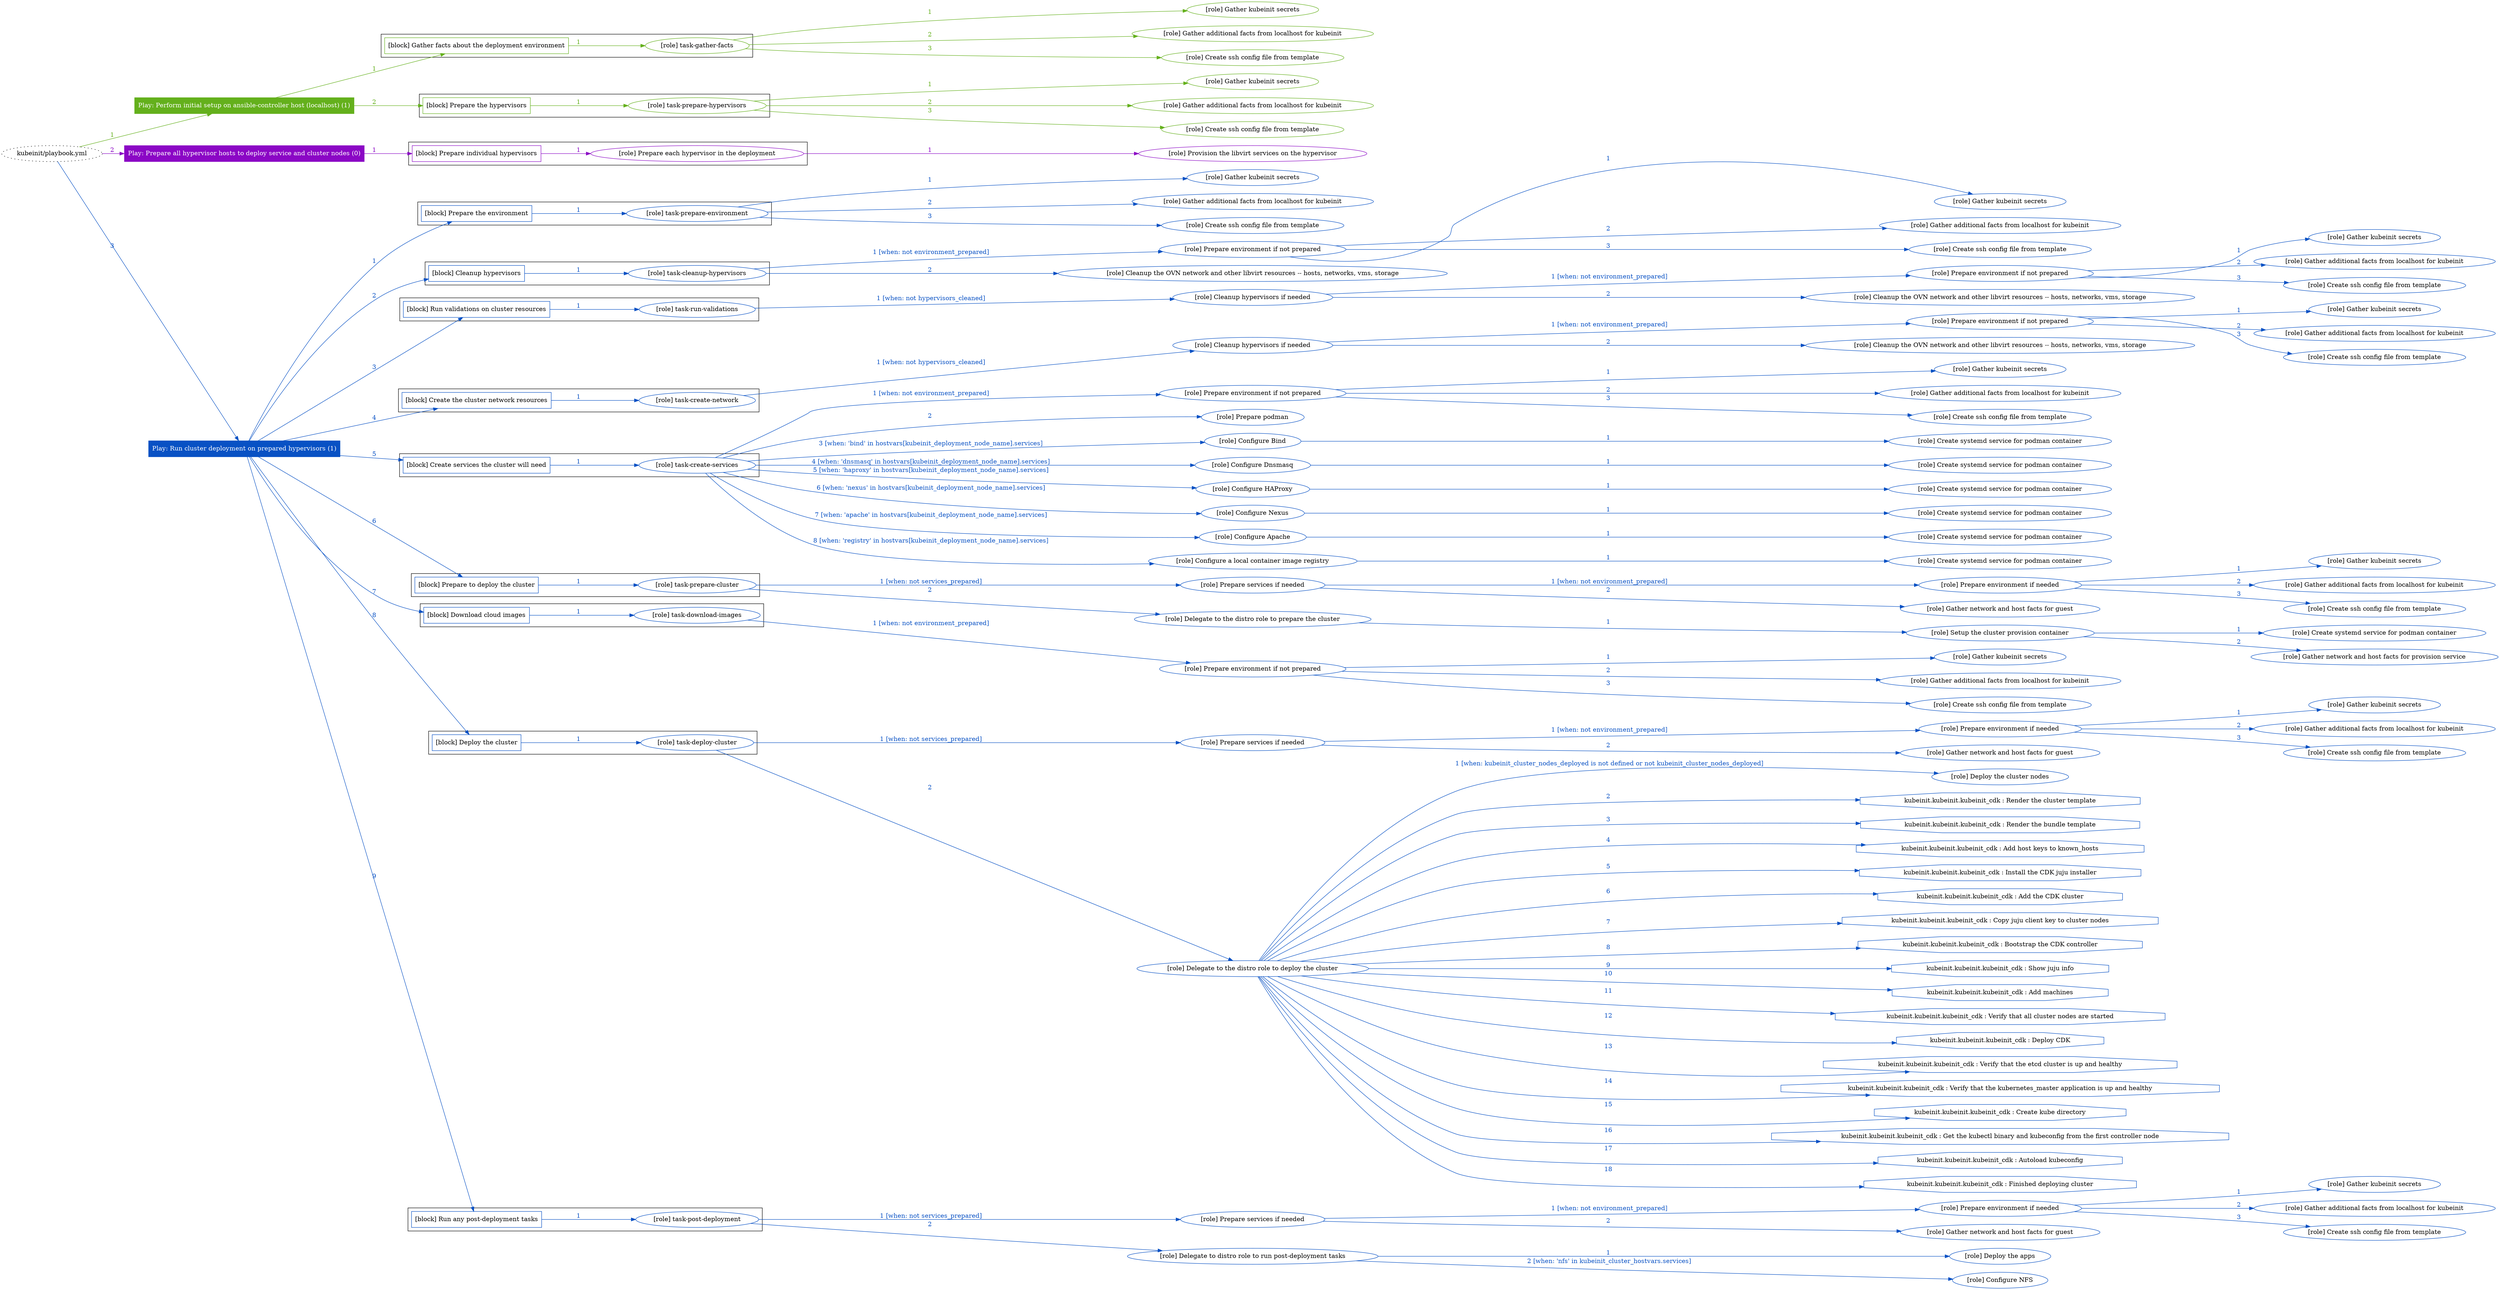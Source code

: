 digraph {
	graph [concentrate=true ordering=in rankdir=LR ratio=fill]
	edge [esep=5 sep=10]
	"kubeinit/playbook.yml" [URL="/home/runner/work/kubeinit/kubeinit/kubeinit/playbook.yml" id=playbook_d141acc1 style=dotted]
	play_fd53691a [label="Play: Perform initial setup on ansible-controller host (localhost) (1)" URL="/home/runner/work/kubeinit/kubeinit/kubeinit/playbook.yml" color="#64b01c" fontcolor="#ffffff" id=play_fd53691a shape=box style=filled tooltip=localhost]
	"kubeinit/playbook.yml" -> play_fd53691a [label="1 " color="#64b01c" fontcolor="#64b01c" id=edge_2eb561b7 labeltooltip="1 " tooltip="1 "]
	subgraph "Gather kubeinit secrets" {
		role_44b6bf6b [label="[role] Gather kubeinit secrets" URL="/home/runner/.ansible/collections/ansible_collections/kubeinit/kubeinit/roles/kubeinit_prepare/tasks/gather_kubeinit_facts.yml" color="#64b01c" id=role_44b6bf6b tooltip="Gather kubeinit secrets"]
	}
	subgraph "Gather additional facts from localhost for kubeinit" {
		role_47fbeb0f [label="[role] Gather additional facts from localhost for kubeinit" URL="/home/runner/.ansible/collections/ansible_collections/kubeinit/kubeinit/roles/kubeinit_prepare/tasks/gather_kubeinit_facts.yml" color="#64b01c" id=role_47fbeb0f tooltip="Gather additional facts from localhost for kubeinit"]
	}
	subgraph "Create ssh config file from template" {
		role_61f7d882 [label="[role] Create ssh config file from template" URL="/home/runner/.ansible/collections/ansible_collections/kubeinit/kubeinit/roles/kubeinit_prepare/tasks/gather_kubeinit_facts.yml" color="#64b01c" id=role_61f7d882 tooltip="Create ssh config file from template"]
	}
	subgraph "task-gather-facts" {
		role_cabe060d [label="[role] task-gather-facts" URL="/home/runner/work/kubeinit/kubeinit/kubeinit/playbook.yml" color="#64b01c" id=role_cabe060d tooltip="task-gather-facts"]
		role_cabe060d -> role_44b6bf6b [label="1 " color="#64b01c" fontcolor="#64b01c" id=edge_065cdd6d labeltooltip="1 " tooltip="1 "]
		role_cabe060d -> role_47fbeb0f [label="2 " color="#64b01c" fontcolor="#64b01c" id=edge_d72ac36e labeltooltip="2 " tooltip="2 "]
		role_cabe060d -> role_61f7d882 [label="3 " color="#64b01c" fontcolor="#64b01c" id=edge_ca4de0d8 labeltooltip="3 " tooltip="3 "]
	}
	subgraph "Gather kubeinit secrets" {
		role_b275cfc0 [label="[role] Gather kubeinit secrets" URL="/home/runner/.ansible/collections/ansible_collections/kubeinit/kubeinit/roles/kubeinit_prepare/tasks/gather_kubeinit_facts.yml" color="#64b01c" id=role_b275cfc0 tooltip="Gather kubeinit secrets"]
	}
	subgraph "Gather additional facts from localhost for kubeinit" {
		role_c548e3f0 [label="[role] Gather additional facts from localhost for kubeinit" URL="/home/runner/.ansible/collections/ansible_collections/kubeinit/kubeinit/roles/kubeinit_prepare/tasks/gather_kubeinit_facts.yml" color="#64b01c" id=role_c548e3f0 tooltip="Gather additional facts from localhost for kubeinit"]
	}
	subgraph "Create ssh config file from template" {
		role_40c059e2 [label="[role] Create ssh config file from template" URL="/home/runner/.ansible/collections/ansible_collections/kubeinit/kubeinit/roles/kubeinit_prepare/tasks/gather_kubeinit_facts.yml" color="#64b01c" id=role_40c059e2 tooltip="Create ssh config file from template"]
	}
	subgraph "task-prepare-hypervisors" {
		role_8fdf58c8 [label="[role] task-prepare-hypervisors" URL="/home/runner/work/kubeinit/kubeinit/kubeinit/playbook.yml" color="#64b01c" id=role_8fdf58c8 tooltip="task-prepare-hypervisors"]
		role_8fdf58c8 -> role_b275cfc0 [label="1 " color="#64b01c" fontcolor="#64b01c" id=edge_c236564e labeltooltip="1 " tooltip="1 "]
		role_8fdf58c8 -> role_c548e3f0 [label="2 " color="#64b01c" fontcolor="#64b01c" id=edge_d1c81504 labeltooltip="2 " tooltip="2 "]
		role_8fdf58c8 -> role_40c059e2 [label="3 " color="#64b01c" fontcolor="#64b01c" id=edge_9c8c885f labeltooltip="3 " tooltip="3 "]
	}
	subgraph "Play: Perform initial setup on ansible-controller host (localhost) (1)" {
		play_fd53691a -> block_c241db42 [label=1 color="#64b01c" fontcolor="#64b01c" id=edge_c159b975 labeltooltip=1 tooltip=1]
		subgraph cluster_block_c241db42 {
			block_c241db42 [label="[block] Gather facts about the deployment environment" URL="/home/runner/work/kubeinit/kubeinit/kubeinit/playbook.yml" color="#64b01c" id=block_c241db42 labeltooltip="Gather facts about the deployment environment" shape=box tooltip="Gather facts about the deployment environment"]
			block_c241db42 -> role_cabe060d [label="1 " color="#64b01c" fontcolor="#64b01c" id=edge_4988df63 labeltooltip="1 " tooltip="1 "]
		}
		play_fd53691a -> block_6d1cae41 [label=2 color="#64b01c" fontcolor="#64b01c" id=edge_64787796 labeltooltip=2 tooltip=2]
		subgraph cluster_block_6d1cae41 {
			block_6d1cae41 [label="[block] Prepare the hypervisors" URL="/home/runner/work/kubeinit/kubeinit/kubeinit/playbook.yml" color="#64b01c" id=block_6d1cae41 labeltooltip="Prepare the hypervisors" shape=box tooltip="Prepare the hypervisors"]
			block_6d1cae41 -> role_8fdf58c8 [label="1 " color="#64b01c" fontcolor="#64b01c" id=edge_23c29409 labeltooltip="1 " tooltip="1 "]
		}
	}
	play_8f7f6f1c [label="Play: Prepare all hypervisor hosts to deploy service and cluster nodes (0)" URL="/home/runner/work/kubeinit/kubeinit/kubeinit/playbook.yml" color="#8b07c5" fontcolor="#ffffff" id=play_8f7f6f1c shape=box style=filled tooltip="Play: Prepare all hypervisor hosts to deploy service and cluster nodes (0)"]
	"kubeinit/playbook.yml" -> play_8f7f6f1c [label="2 " color="#8b07c5" fontcolor="#8b07c5" id=edge_dc0c175b labeltooltip="2 " tooltip="2 "]
	subgraph "Provision the libvirt services on the hypervisor" {
		role_d772ed6b [label="[role] Provision the libvirt services on the hypervisor" URL="/home/runner/.ansible/collections/ansible_collections/kubeinit/kubeinit/roles/kubeinit_prepare/tasks/prepare_hypervisor.yml" color="#8b07c5" id=role_d772ed6b tooltip="Provision the libvirt services on the hypervisor"]
	}
	subgraph "Prepare each hypervisor in the deployment" {
		role_20fe5ab2 [label="[role] Prepare each hypervisor in the deployment" URL="/home/runner/work/kubeinit/kubeinit/kubeinit/playbook.yml" color="#8b07c5" id=role_20fe5ab2 tooltip="Prepare each hypervisor in the deployment"]
		role_20fe5ab2 -> role_d772ed6b [label="1 " color="#8b07c5" fontcolor="#8b07c5" id=edge_5e54aeb7 labeltooltip="1 " tooltip="1 "]
	}
	subgraph "Play: Prepare all hypervisor hosts to deploy service and cluster nodes (0)" {
		play_8f7f6f1c -> block_3390ce03 [label=1 color="#8b07c5" fontcolor="#8b07c5" id=edge_04914002 labeltooltip=1 tooltip=1]
		subgraph cluster_block_3390ce03 {
			block_3390ce03 [label="[block] Prepare individual hypervisors" URL="/home/runner/work/kubeinit/kubeinit/kubeinit/playbook.yml" color="#8b07c5" id=block_3390ce03 labeltooltip="Prepare individual hypervisors" shape=box tooltip="Prepare individual hypervisors"]
			block_3390ce03 -> role_20fe5ab2 [label="1 " color="#8b07c5" fontcolor="#8b07c5" id=edge_fe1902e8 labeltooltip="1 " tooltip="1 "]
		}
	}
	play_77bdb08e [label="Play: Run cluster deployment on prepared hypervisors (1)" URL="/home/runner/work/kubeinit/kubeinit/kubeinit/playbook.yml" color="#0851c4" fontcolor="#ffffff" id=play_77bdb08e shape=box style=filled tooltip=localhost]
	"kubeinit/playbook.yml" -> play_77bdb08e [label="3 " color="#0851c4" fontcolor="#0851c4" id=edge_9a623fcb labeltooltip="3 " tooltip="3 "]
	subgraph "Gather kubeinit secrets" {
		role_e6a04153 [label="[role] Gather kubeinit secrets" URL="/home/runner/.ansible/collections/ansible_collections/kubeinit/kubeinit/roles/kubeinit_prepare/tasks/gather_kubeinit_facts.yml" color="#0851c4" id=role_e6a04153 tooltip="Gather kubeinit secrets"]
	}
	subgraph "Gather additional facts from localhost for kubeinit" {
		role_f5a87636 [label="[role] Gather additional facts from localhost for kubeinit" URL="/home/runner/.ansible/collections/ansible_collections/kubeinit/kubeinit/roles/kubeinit_prepare/tasks/gather_kubeinit_facts.yml" color="#0851c4" id=role_f5a87636 tooltip="Gather additional facts from localhost for kubeinit"]
	}
	subgraph "Create ssh config file from template" {
		role_05fc9821 [label="[role] Create ssh config file from template" URL="/home/runner/.ansible/collections/ansible_collections/kubeinit/kubeinit/roles/kubeinit_prepare/tasks/gather_kubeinit_facts.yml" color="#0851c4" id=role_05fc9821 tooltip="Create ssh config file from template"]
	}
	subgraph "task-prepare-environment" {
		role_811e09db [label="[role] task-prepare-environment" URL="/home/runner/work/kubeinit/kubeinit/kubeinit/playbook.yml" color="#0851c4" id=role_811e09db tooltip="task-prepare-environment"]
		role_811e09db -> role_e6a04153 [label="1 " color="#0851c4" fontcolor="#0851c4" id=edge_536d913e labeltooltip="1 " tooltip="1 "]
		role_811e09db -> role_f5a87636 [label="2 " color="#0851c4" fontcolor="#0851c4" id=edge_e9e096f0 labeltooltip="2 " tooltip="2 "]
		role_811e09db -> role_05fc9821 [label="3 " color="#0851c4" fontcolor="#0851c4" id=edge_0195d35f labeltooltip="3 " tooltip="3 "]
	}
	subgraph "Gather kubeinit secrets" {
		role_6242dfcc [label="[role] Gather kubeinit secrets" URL="/home/runner/.ansible/collections/ansible_collections/kubeinit/kubeinit/roles/kubeinit_prepare/tasks/gather_kubeinit_facts.yml" color="#0851c4" id=role_6242dfcc tooltip="Gather kubeinit secrets"]
	}
	subgraph "Gather additional facts from localhost for kubeinit" {
		role_c471ce3c [label="[role] Gather additional facts from localhost for kubeinit" URL="/home/runner/.ansible/collections/ansible_collections/kubeinit/kubeinit/roles/kubeinit_prepare/tasks/gather_kubeinit_facts.yml" color="#0851c4" id=role_c471ce3c tooltip="Gather additional facts from localhost for kubeinit"]
	}
	subgraph "Create ssh config file from template" {
		role_3962de84 [label="[role] Create ssh config file from template" URL="/home/runner/.ansible/collections/ansible_collections/kubeinit/kubeinit/roles/kubeinit_prepare/tasks/gather_kubeinit_facts.yml" color="#0851c4" id=role_3962de84 tooltip="Create ssh config file from template"]
	}
	subgraph "Prepare environment if not prepared" {
		role_ef622cf8 [label="[role] Prepare environment if not prepared" URL="/home/runner/.ansible/collections/ansible_collections/kubeinit/kubeinit/roles/kubeinit_prepare/tasks/cleanup_hypervisors.yml" color="#0851c4" id=role_ef622cf8 tooltip="Prepare environment if not prepared"]
		role_ef622cf8 -> role_6242dfcc [label="1 " color="#0851c4" fontcolor="#0851c4" id=edge_f23438f1 labeltooltip="1 " tooltip="1 "]
		role_ef622cf8 -> role_c471ce3c [label="2 " color="#0851c4" fontcolor="#0851c4" id=edge_4fcc739f labeltooltip="2 " tooltip="2 "]
		role_ef622cf8 -> role_3962de84 [label="3 " color="#0851c4" fontcolor="#0851c4" id=edge_738a9402 labeltooltip="3 " tooltip="3 "]
	}
	subgraph "Cleanup the OVN network and other libvirt resources -- hosts, networks, vms, storage" {
		role_00e03d33 [label="[role] Cleanup the OVN network and other libvirt resources -- hosts, networks, vms, storage" URL="/home/runner/.ansible/collections/ansible_collections/kubeinit/kubeinit/roles/kubeinit_prepare/tasks/cleanup_hypervisors.yml" color="#0851c4" id=role_00e03d33 tooltip="Cleanup the OVN network and other libvirt resources -- hosts, networks, vms, storage"]
	}
	subgraph "task-cleanup-hypervisors" {
		role_69e66a0e [label="[role] task-cleanup-hypervisors" URL="/home/runner/work/kubeinit/kubeinit/kubeinit/playbook.yml" color="#0851c4" id=role_69e66a0e tooltip="task-cleanup-hypervisors"]
		role_69e66a0e -> role_ef622cf8 [label="1 [when: not environment_prepared]" color="#0851c4" fontcolor="#0851c4" id=edge_5961801a labeltooltip="1 [when: not environment_prepared]" tooltip="1 [when: not environment_prepared]"]
		role_69e66a0e -> role_00e03d33 [label="2 " color="#0851c4" fontcolor="#0851c4" id=edge_f13d7c5f labeltooltip="2 " tooltip="2 "]
	}
	subgraph "Gather kubeinit secrets" {
		role_782cdb31 [label="[role] Gather kubeinit secrets" URL="/home/runner/.ansible/collections/ansible_collections/kubeinit/kubeinit/roles/kubeinit_prepare/tasks/gather_kubeinit_facts.yml" color="#0851c4" id=role_782cdb31 tooltip="Gather kubeinit secrets"]
	}
	subgraph "Gather additional facts from localhost for kubeinit" {
		role_be7bd9ed [label="[role] Gather additional facts from localhost for kubeinit" URL="/home/runner/.ansible/collections/ansible_collections/kubeinit/kubeinit/roles/kubeinit_prepare/tasks/gather_kubeinit_facts.yml" color="#0851c4" id=role_be7bd9ed tooltip="Gather additional facts from localhost for kubeinit"]
	}
	subgraph "Create ssh config file from template" {
		role_81f513db [label="[role] Create ssh config file from template" URL="/home/runner/.ansible/collections/ansible_collections/kubeinit/kubeinit/roles/kubeinit_prepare/tasks/gather_kubeinit_facts.yml" color="#0851c4" id=role_81f513db tooltip="Create ssh config file from template"]
	}
	subgraph "Prepare environment if not prepared" {
		role_403dc6d7 [label="[role] Prepare environment if not prepared" URL="/home/runner/.ansible/collections/ansible_collections/kubeinit/kubeinit/roles/kubeinit_prepare/tasks/cleanup_hypervisors.yml" color="#0851c4" id=role_403dc6d7 tooltip="Prepare environment if not prepared"]
		role_403dc6d7 -> role_782cdb31 [label="1 " color="#0851c4" fontcolor="#0851c4" id=edge_7ad51882 labeltooltip="1 " tooltip="1 "]
		role_403dc6d7 -> role_be7bd9ed [label="2 " color="#0851c4" fontcolor="#0851c4" id=edge_dee61e82 labeltooltip="2 " tooltip="2 "]
		role_403dc6d7 -> role_81f513db [label="3 " color="#0851c4" fontcolor="#0851c4" id=edge_2fb36740 labeltooltip="3 " tooltip="3 "]
	}
	subgraph "Cleanup the OVN network and other libvirt resources -- hosts, networks, vms, storage" {
		role_97e026cf [label="[role] Cleanup the OVN network and other libvirt resources -- hosts, networks, vms, storage" URL="/home/runner/.ansible/collections/ansible_collections/kubeinit/kubeinit/roles/kubeinit_prepare/tasks/cleanup_hypervisors.yml" color="#0851c4" id=role_97e026cf tooltip="Cleanup the OVN network and other libvirt resources -- hosts, networks, vms, storage"]
	}
	subgraph "Cleanup hypervisors if needed" {
		role_154114f4 [label="[role] Cleanup hypervisors if needed" URL="/home/runner/.ansible/collections/ansible_collections/kubeinit/kubeinit/roles/kubeinit_validations/tasks/main.yml" color="#0851c4" id=role_154114f4 tooltip="Cleanup hypervisors if needed"]
		role_154114f4 -> role_403dc6d7 [label="1 [when: not environment_prepared]" color="#0851c4" fontcolor="#0851c4" id=edge_ca903c53 labeltooltip="1 [when: not environment_prepared]" tooltip="1 [when: not environment_prepared]"]
		role_154114f4 -> role_97e026cf [label="2 " color="#0851c4" fontcolor="#0851c4" id=edge_993779c2 labeltooltip="2 " tooltip="2 "]
	}
	subgraph "task-run-validations" {
		role_0e2ef534 [label="[role] task-run-validations" URL="/home/runner/work/kubeinit/kubeinit/kubeinit/playbook.yml" color="#0851c4" id=role_0e2ef534 tooltip="task-run-validations"]
		role_0e2ef534 -> role_154114f4 [label="1 [when: not hypervisors_cleaned]" color="#0851c4" fontcolor="#0851c4" id=edge_843a59e8 labeltooltip="1 [when: not hypervisors_cleaned]" tooltip="1 [when: not hypervisors_cleaned]"]
	}
	subgraph "Gather kubeinit secrets" {
		role_c6a6c98f [label="[role] Gather kubeinit secrets" URL="/home/runner/.ansible/collections/ansible_collections/kubeinit/kubeinit/roles/kubeinit_prepare/tasks/gather_kubeinit_facts.yml" color="#0851c4" id=role_c6a6c98f tooltip="Gather kubeinit secrets"]
	}
	subgraph "Gather additional facts from localhost for kubeinit" {
		role_fa62d6c1 [label="[role] Gather additional facts from localhost for kubeinit" URL="/home/runner/.ansible/collections/ansible_collections/kubeinit/kubeinit/roles/kubeinit_prepare/tasks/gather_kubeinit_facts.yml" color="#0851c4" id=role_fa62d6c1 tooltip="Gather additional facts from localhost for kubeinit"]
	}
	subgraph "Create ssh config file from template" {
		role_dc81666d [label="[role] Create ssh config file from template" URL="/home/runner/.ansible/collections/ansible_collections/kubeinit/kubeinit/roles/kubeinit_prepare/tasks/gather_kubeinit_facts.yml" color="#0851c4" id=role_dc81666d tooltip="Create ssh config file from template"]
	}
	subgraph "Prepare environment if not prepared" {
		role_b898d86e [label="[role] Prepare environment if not prepared" URL="/home/runner/.ansible/collections/ansible_collections/kubeinit/kubeinit/roles/kubeinit_prepare/tasks/cleanup_hypervisors.yml" color="#0851c4" id=role_b898d86e tooltip="Prepare environment if not prepared"]
		role_b898d86e -> role_c6a6c98f [label="1 " color="#0851c4" fontcolor="#0851c4" id=edge_af30e168 labeltooltip="1 " tooltip="1 "]
		role_b898d86e -> role_fa62d6c1 [label="2 " color="#0851c4" fontcolor="#0851c4" id=edge_8c97a580 labeltooltip="2 " tooltip="2 "]
		role_b898d86e -> role_dc81666d [label="3 " color="#0851c4" fontcolor="#0851c4" id=edge_df6401ee labeltooltip="3 " tooltip="3 "]
	}
	subgraph "Cleanup the OVN network and other libvirt resources -- hosts, networks, vms, storage" {
		role_9c62bedf [label="[role] Cleanup the OVN network and other libvirt resources -- hosts, networks, vms, storage" URL="/home/runner/.ansible/collections/ansible_collections/kubeinit/kubeinit/roles/kubeinit_prepare/tasks/cleanup_hypervisors.yml" color="#0851c4" id=role_9c62bedf tooltip="Cleanup the OVN network and other libvirt resources -- hosts, networks, vms, storage"]
	}
	subgraph "Cleanup hypervisors if needed" {
		role_5a6b1f4c [label="[role] Cleanup hypervisors if needed" URL="/home/runner/.ansible/collections/ansible_collections/kubeinit/kubeinit/roles/kubeinit_libvirt/tasks/create_network.yml" color="#0851c4" id=role_5a6b1f4c tooltip="Cleanup hypervisors if needed"]
		role_5a6b1f4c -> role_b898d86e [label="1 [when: not environment_prepared]" color="#0851c4" fontcolor="#0851c4" id=edge_230fa08d labeltooltip="1 [when: not environment_prepared]" tooltip="1 [when: not environment_prepared]"]
		role_5a6b1f4c -> role_9c62bedf [label="2 " color="#0851c4" fontcolor="#0851c4" id=edge_20bbd61d labeltooltip="2 " tooltip="2 "]
	}
	subgraph "task-create-network" {
		role_c2145d11 [label="[role] task-create-network" URL="/home/runner/work/kubeinit/kubeinit/kubeinit/playbook.yml" color="#0851c4" id=role_c2145d11 tooltip="task-create-network"]
		role_c2145d11 -> role_5a6b1f4c [label="1 [when: not hypervisors_cleaned]" color="#0851c4" fontcolor="#0851c4" id=edge_68f81fea labeltooltip="1 [when: not hypervisors_cleaned]" tooltip="1 [when: not hypervisors_cleaned]"]
	}
	subgraph "Gather kubeinit secrets" {
		role_d25458a7 [label="[role] Gather kubeinit secrets" URL="/home/runner/.ansible/collections/ansible_collections/kubeinit/kubeinit/roles/kubeinit_prepare/tasks/gather_kubeinit_facts.yml" color="#0851c4" id=role_d25458a7 tooltip="Gather kubeinit secrets"]
	}
	subgraph "Gather additional facts from localhost for kubeinit" {
		role_aa0d71fa [label="[role] Gather additional facts from localhost for kubeinit" URL="/home/runner/.ansible/collections/ansible_collections/kubeinit/kubeinit/roles/kubeinit_prepare/tasks/gather_kubeinit_facts.yml" color="#0851c4" id=role_aa0d71fa tooltip="Gather additional facts from localhost for kubeinit"]
	}
	subgraph "Create ssh config file from template" {
		role_60856498 [label="[role] Create ssh config file from template" URL="/home/runner/.ansible/collections/ansible_collections/kubeinit/kubeinit/roles/kubeinit_prepare/tasks/gather_kubeinit_facts.yml" color="#0851c4" id=role_60856498 tooltip="Create ssh config file from template"]
	}
	subgraph "Prepare environment if not prepared" {
		role_e83ffdc3 [label="[role] Prepare environment if not prepared" URL="/home/runner/.ansible/collections/ansible_collections/kubeinit/kubeinit/roles/kubeinit_services/tasks/main.yml" color="#0851c4" id=role_e83ffdc3 tooltip="Prepare environment if not prepared"]
		role_e83ffdc3 -> role_d25458a7 [label="1 " color="#0851c4" fontcolor="#0851c4" id=edge_413991de labeltooltip="1 " tooltip="1 "]
		role_e83ffdc3 -> role_aa0d71fa [label="2 " color="#0851c4" fontcolor="#0851c4" id=edge_72e3d714 labeltooltip="2 " tooltip="2 "]
		role_e83ffdc3 -> role_60856498 [label="3 " color="#0851c4" fontcolor="#0851c4" id=edge_18d4d120 labeltooltip="3 " tooltip="3 "]
	}
	subgraph "Prepare podman" {
		role_79089b69 [label="[role] Prepare podman" URL="/home/runner/.ansible/collections/ansible_collections/kubeinit/kubeinit/roles/kubeinit_services/tasks/00_create_service_pod.yml" color="#0851c4" id=role_79089b69 tooltip="Prepare podman"]
	}
	subgraph "Create systemd service for podman container" {
		role_f852252b [label="[role] Create systemd service for podman container" URL="/home/runner/.ansible/collections/ansible_collections/kubeinit/kubeinit/roles/kubeinit_bind/tasks/main.yml" color="#0851c4" id=role_f852252b tooltip="Create systemd service for podman container"]
	}
	subgraph "Configure Bind" {
		role_5d0d480a [label="[role] Configure Bind" URL="/home/runner/.ansible/collections/ansible_collections/kubeinit/kubeinit/roles/kubeinit_services/tasks/start_services_containers.yml" color="#0851c4" id=role_5d0d480a tooltip="Configure Bind"]
		role_5d0d480a -> role_f852252b [label="1 " color="#0851c4" fontcolor="#0851c4" id=edge_d3a5507d labeltooltip="1 " tooltip="1 "]
	}
	subgraph "Create systemd service for podman container" {
		role_fc13f1ae [label="[role] Create systemd service for podman container" URL="/home/runner/.ansible/collections/ansible_collections/kubeinit/kubeinit/roles/kubeinit_dnsmasq/tasks/main.yml" color="#0851c4" id=role_fc13f1ae tooltip="Create systemd service for podman container"]
	}
	subgraph "Configure Dnsmasq" {
		role_a8b24790 [label="[role] Configure Dnsmasq" URL="/home/runner/.ansible/collections/ansible_collections/kubeinit/kubeinit/roles/kubeinit_services/tasks/start_services_containers.yml" color="#0851c4" id=role_a8b24790 tooltip="Configure Dnsmasq"]
		role_a8b24790 -> role_fc13f1ae [label="1 " color="#0851c4" fontcolor="#0851c4" id=edge_6c6c7b53 labeltooltip="1 " tooltip="1 "]
	}
	subgraph "Create systemd service for podman container" {
		role_aeeb2912 [label="[role] Create systemd service for podman container" URL="/home/runner/.ansible/collections/ansible_collections/kubeinit/kubeinit/roles/kubeinit_haproxy/tasks/main.yml" color="#0851c4" id=role_aeeb2912 tooltip="Create systemd service for podman container"]
	}
	subgraph "Configure HAProxy" {
		role_1ddec9e9 [label="[role] Configure HAProxy" URL="/home/runner/.ansible/collections/ansible_collections/kubeinit/kubeinit/roles/kubeinit_services/tasks/start_services_containers.yml" color="#0851c4" id=role_1ddec9e9 tooltip="Configure HAProxy"]
		role_1ddec9e9 -> role_aeeb2912 [label="1 " color="#0851c4" fontcolor="#0851c4" id=edge_c1056f25 labeltooltip="1 " tooltip="1 "]
	}
	subgraph "Create systemd service for podman container" {
		role_69c8f1ca [label="[role] Create systemd service for podman container" URL="/home/runner/.ansible/collections/ansible_collections/kubeinit/kubeinit/roles/kubeinit_nexus/tasks/main.yml" color="#0851c4" id=role_69c8f1ca tooltip="Create systemd service for podman container"]
	}
	subgraph "Configure Nexus" {
		role_33cfbd5e [label="[role] Configure Nexus" URL="/home/runner/.ansible/collections/ansible_collections/kubeinit/kubeinit/roles/kubeinit_services/tasks/start_services_containers.yml" color="#0851c4" id=role_33cfbd5e tooltip="Configure Nexus"]
		role_33cfbd5e -> role_69c8f1ca [label="1 " color="#0851c4" fontcolor="#0851c4" id=edge_b8e2f14b labeltooltip="1 " tooltip="1 "]
	}
	subgraph "Create systemd service for podman container" {
		role_135de8f4 [label="[role] Create systemd service for podman container" URL="/home/runner/.ansible/collections/ansible_collections/kubeinit/kubeinit/roles/kubeinit_apache/tasks/main.yml" color="#0851c4" id=role_135de8f4 tooltip="Create systemd service for podman container"]
	}
	subgraph "Configure Apache" {
		role_5cfc08a7 [label="[role] Configure Apache" URL="/home/runner/.ansible/collections/ansible_collections/kubeinit/kubeinit/roles/kubeinit_services/tasks/start_services_containers.yml" color="#0851c4" id=role_5cfc08a7 tooltip="Configure Apache"]
		role_5cfc08a7 -> role_135de8f4 [label="1 " color="#0851c4" fontcolor="#0851c4" id=edge_926f0ded labeltooltip="1 " tooltip="1 "]
	}
	subgraph "Create systemd service for podman container" {
		role_5f91e65e [label="[role] Create systemd service for podman container" URL="/home/runner/.ansible/collections/ansible_collections/kubeinit/kubeinit/roles/kubeinit_registry/tasks/main.yml" color="#0851c4" id=role_5f91e65e tooltip="Create systemd service for podman container"]
	}
	subgraph "Configure a local container image registry" {
		role_5939c210 [label="[role] Configure a local container image registry" URL="/home/runner/.ansible/collections/ansible_collections/kubeinit/kubeinit/roles/kubeinit_services/tasks/start_services_containers.yml" color="#0851c4" id=role_5939c210 tooltip="Configure a local container image registry"]
		role_5939c210 -> role_5f91e65e [label="1 " color="#0851c4" fontcolor="#0851c4" id=edge_7d237572 labeltooltip="1 " tooltip="1 "]
	}
	subgraph "task-create-services" {
		role_b97fafd9 [label="[role] task-create-services" URL="/home/runner/work/kubeinit/kubeinit/kubeinit/playbook.yml" color="#0851c4" id=role_b97fafd9 tooltip="task-create-services"]
		role_b97fafd9 -> role_e83ffdc3 [label="1 [when: not environment_prepared]" color="#0851c4" fontcolor="#0851c4" id=edge_c74e4aa4 labeltooltip="1 [when: not environment_prepared]" tooltip="1 [when: not environment_prepared]"]
		role_b97fafd9 -> role_79089b69 [label="2 " color="#0851c4" fontcolor="#0851c4" id=edge_b0cf8f4c labeltooltip="2 " tooltip="2 "]
		role_b97fafd9 -> role_5d0d480a [label="3 [when: 'bind' in hostvars[kubeinit_deployment_node_name].services]" color="#0851c4" fontcolor="#0851c4" id=edge_8d127c8e labeltooltip="3 [when: 'bind' in hostvars[kubeinit_deployment_node_name].services]" tooltip="3 [when: 'bind' in hostvars[kubeinit_deployment_node_name].services]"]
		role_b97fafd9 -> role_a8b24790 [label="4 [when: 'dnsmasq' in hostvars[kubeinit_deployment_node_name].services]" color="#0851c4" fontcolor="#0851c4" id=edge_a861a927 labeltooltip="4 [when: 'dnsmasq' in hostvars[kubeinit_deployment_node_name].services]" tooltip="4 [when: 'dnsmasq' in hostvars[kubeinit_deployment_node_name].services]"]
		role_b97fafd9 -> role_1ddec9e9 [label="5 [when: 'haproxy' in hostvars[kubeinit_deployment_node_name].services]" color="#0851c4" fontcolor="#0851c4" id=edge_ec6f23bb labeltooltip="5 [when: 'haproxy' in hostvars[kubeinit_deployment_node_name].services]" tooltip="5 [when: 'haproxy' in hostvars[kubeinit_deployment_node_name].services]"]
		role_b97fafd9 -> role_33cfbd5e [label="6 [when: 'nexus' in hostvars[kubeinit_deployment_node_name].services]" color="#0851c4" fontcolor="#0851c4" id=edge_2adb91e8 labeltooltip="6 [when: 'nexus' in hostvars[kubeinit_deployment_node_name].services]" tooltip="6 [when: 'nexus' in hostvars[kubeinit_deployment_node_name].services]"]
		role_b97fafd9 -> role_5cfc08a7 [label="7 [when: 'apache' in hostvars[kubeinit_deployment_node_name].services]" color="#0851c4" fontcolor="#0851c4" id=edge_340629e0 labeltooltip="7 [when: 'apache' in hostvars[kubeinit_deployment_node_name].services]" tooltip="7 [when: 'apache' in hostvars[kubeinit_deployment_node_name].services]"]
		role_b97fafd9 -> role_5939c210 [label="8 [when: 'registry' in hostvars[kubeinit_deployment_node_name].services]" color="#0851c4" fontcolor="#0851c4" id=edge_5d2f234e labeltooltip="8 [when: 'registry' in hostvars[kubeinit_deployment_node_name].services]" tooltip="8 [when: 'registry' in hostvars[kubeinit_deployment_node_name].services]"]
	}
	subgraph "Gather kubeinit secrets" {
		role_29846930 [label="[role] Gather kubeinit secrets" URL="/home/runner/.ansible/collections/ansible_collections/kubeinit/kubeinit/roles/kubeinit_prepare/tasks/gather_kubeinit_facts.yml" color="#0851c4" id=role_29846930 tooltip="Gather kubeinit secrets"]
	}
	subgraph "Gather additional facts from localhost for kubeinit" {
		role_92a43fe4 [label="[role] Gather additional facts from localhost for kubeinit" URL="/home/runner/.ansible/collections/ansible_collections/kubeinit/kubeinit/roles/kubeinit_prepare/tasks/gather_kubeinit_facts.yml" color="#0851c4" id=role_92a43fe4 tooltip="Gather additional facts from localhost for kubeinit"]
	}
	subgraph "Create ssh config file from template" {
		role_67e73b84 [label="[role] Create ssh config file from template" URL="/home/runner/.ansible/collections/ansible_collections/kubeinit/kubeinit/roles/kubeinit_prepare/tasks/gather_kubeinit_facts.yml" color="#0851c4" id=role_67e73b84 tooltip="Create ssh config file from template"]
	}
	subgraph "Prepare environment if needed" {
		role_824765ec [label="[role] Prepare environment if needed" URL="/home/runner/.ansible/collections/ansible_collections/kubeinit/kubeinit/roles/kubeinit_services/tasks/prepare_services.yml" color="#0851c4" id=role_824765ec tooltip="Prepare environment if needed"]
		role_824765ec -> role_29846930 [label="1 " color="#0851c4" fontcolor="#0851c4" id=edge_322de018 labeltooltip="1 " tooltip="1 "]
		role_824765ec -> role_92a43fe4 [label="2 " color="#0851c4" fontcolor="#0851c4" id=edge_777e894e labeltooltip="2 " tooltip="2 "]
		role_824765ec -> role_67e73b84 [label="3 " color="#0851c4" fontcolor="#0851c4" id=edge_eab5fb37 labeltooltip="3 " tooltip="3 "]
	}
	subgraph "Gather network and host facts for guest" {
		role_47dbc1a8 [label="[role] Gather network and host facts for guest" URL="/home/runner/.ansible/collections/ansible_collections/kubeinit/kubeinit/roles/kubeinit_services/tasks/prepare_services.yml" color="#0851c4" id=role_47dbc1a8 tooltip="Gather network and host facts for guest"]
	}
	subgraph "Prepare services if needed" {
		role_46bbb4ba [label="[role] Prepare services if needed" URL="/home/runner/.ansible/collections/ansible_collections/kubeinit/kubeinit/roles/kubeinit_prepare/tasks/prepare_cluster.yml" color="#0851c4" id=role_46bbb4ba tooltip="Prepare services if needed"]
		role_46bbb4ba -> role_824765ec [label="1 [when: not environment_prepared]" color="#0851c4" fontcolor="#0851c4" id=edge_28fe698e labeltooltip="1 [when: not environment_prepared]" tooltip="1 [when: not environment_prepared]"]
		role_46bbb4ba -> role_47dbc1a8 [label="2 " color="#0851c4" fontcolor="#0851c4" id=edge_11320675 labeltooltip="2 " tooltip="2 "]
	}
	subgraph "Create systemd service for podman container" {
		role_74858e17 [label="[role] Create systemd service for podman container" URL="/home/runner/.ansible/collections/ansible_collections/kubeinit/kubeinit/roles/kubeinit_services/tasks/create_provision_container.yml" color="#0851c4" id=role_74858e17 tooltip="Create systemd service for podman container"]
	}
	subgraph "Gather network and host facts for provision service" {
		role_64d9a288 [label="[role] Gather network and host facts for provision service" URL="/home/runner/.ansible/collections/ansible_collections/kubeinit/kubeinit/roles/kubeinit_services/tasks/create_provision_container.yml" color="#0851c4" id=role_64d9a288 tooltip="Gather network and host facts for provision service"]
	}
	subgraph "Setup the cluster provision container" {
		role_83607ecb [label="[role] Setup the cluster provision container" URL="/home/runner/.ansible/collections/ansible_collections/kubeinit/kubeinit/roles/kubeinit_cdk/tasks/prepare_cluster.yml" color="#0851c4" id=role_83607ecb tooltip="Setup the cluster provision container"]
		role_83607ecb -> role_74858e17 [label="1 " color="#0851c4" fontcolor="#0851c4" id=edge_62ed71b9 labeltooltip="1 " tooltip="1 "]
		role_83607ecb -> role_64d9a288 [label="2 " color="#0851c4" fontcolor="#0851c4" id=edge_3916e67a labeltooltip="2 " tooltip="2 "]
	}
	subgraph "Delegate to the distro role to prepare the cluster" {
		role_901b62f2 [label="[role] Delegate to the distro role to prepare the cluster" URL="/home/runner/.ansible/collections/ansible_collections/kubeinit/kubeinit/roles/kubeinit_prepare/tasks/prepare_cluster.yml" color="#0851c4" id=role_901b62f2 tooltip="Delegate to the distro role to prepare the cluster"]
		role_901b62f2 -> role_83607ecb [label="1 " color="#0851c4" fontcolor="#0851c4" id=edge_9f41ef3c labeltooltip="1 " tooltip="1 "]
	}
	subgraph "task-prepare-cluster" {
		role_331ee959 [label="[role] task-prepare-cluster" URL="/home/runner/work/kubeinit/kubeinit/kubeinit/playbook.yml" color="#0851c4" id=role_331ee959 tooltip="task-prepare-cluster"]
		role_331ee959 -> role_46bbb4ba [label="1 [when: not services_prepared]" color="#0851c4" fontcolor="#0851c4" id=edge_f84bffab labeltooltip="1 [when: not services_prepared]" tooltip="1 [when: not services_prepared]"]
		role_331ee959 -> role_901b62f2 [label="2 " color="#0851c4" fontcolor="#0851c4" id=edge_f5b50d37 labeltooltip="2 " tooltip="2 "]
	}
	subgraph "Gather kubeinit secrets" {
		role_9cf1f552 [label="[role] Gather kubeinit secrets" URL="/home/runner/.ansible/collections/ansible_collections/kubeinit/kubeinit/roles/kubeinit_prepare/tasks/gather_kubeinit_facts.yml" color="#0851c4" id=role_9cf1f552 tooltip="Gather kubeinit secrets"]
	}
	subgraph "Gather additional facts from localhost for kubeinit" {
		role_d48f90e9 [label="[role] Gather additional facts from localhost for kubeinit" URL="/home/runner/.ansible/collections/ansible_collections/kubeinit/kubeinit/roles/kubeinit_prepare/tasks/gather_kubeinit_facts.yml" color="#0851c4" id=role_d48f90e9 tooltip="Gather additional facts from localhost for kubeinit"]
	}
	subgraph "Create ssh config file from template" {
		role_b7e4bb31 [label="[role] Create ssh config file from template" URL="/home/runner/.ansible/collections/ansible_collections/kubeinit/kubeinit/roles/kubeinit_prepare/tasks/gather_kubeinit_facts.yml" color="#0851c4" id=role_b7e4bb31 tooltip="Create ssh config file from template"]
	}
	subgraph "Prepare environment if not prepared" {
		role_4dc44d5b [label="[role] Prepare environment if not prepared" URL="/home/runner/.ansible/collections/ansible_collections/kubeinit/kubeinit/roles/kubeinit_libvirt/tasks/download_cloud_images.yml" color="#0851c4" id=role_4dc44d5b tooltip="Prepare environment if not prepared"]
		role_4dc44d5b -> role_9cf1f552 [label="1 " color="#0851c4" fontcolor="#0851c4" id=edge_726206ba labeltooltip="1 " tooltip="1 "]
		role_4dc44d5b -> role_d48f90e9 [label="2 " color="#0851c4" fontcolor="#0851c4" id=edge_53e75aef labeltooltip="2 " tooltip="2 "]
		role_4dc44d5b -> role_b7e4bb31 [label="3 " color="#0851c4" fontcolor="#0851c4" id=edge_95bc2b50 labeltooltip="3 " tooltip="3 "]
	}
	subgraph "task-download-images" {
		role_0de97671 [label="[role] task-download-images" URL="/home/runner/work/kubeinit/kubeinit/kubeinit/playbook.yml" color="#0851c4" id=role_0de97671 tooltip="task-download-images"]
		role_0de97671 -> role_4dc44d5b [label="1 [when: not environment_prepared]" color="#0851c4" fontcolor="#0851c4" id=edge_46ba260e labeltooltip="1 [when: not environment_prepared]" tooltip="1 [when: not environment_prepared]"]
	}
	subgraph "Gather kubeinit secrets" {
		role_97f05607 [label="[role] Gather kubeinit secrets" URL="/home/runner/.ansible/collections/ansible_collections/kubeinit/kubeinit/roles/kubeinit_prepare/tasks/gather_kubeinit_facts.yml" color="#0851c4" id=role_97f05607 tooltip="Gather kubeinit secrets"]
	}
	subgraph "Gather additional facts from localhost for kubeinit" {
		role_0eaf2881 [label="[role] Gather additional facts from localhost for kubeinit" URL="/home/runner/.ansible/collections/ansible_collections/kubeinit/kubeinit/roles/kubeinit_prepare/tasks/gather_kubeinit_facts.yml" color="#0851c4" id=role_0eaf2881 tooltip="Gather additional facts from localhost for kubeinit"]
	}
	subgraph "Create ssh config file from template" {
		role_e26ded32 [label="[role] Create ssh config file from template" URL="/home/runner/.ansible/collections/ansible_collections/kubeinit/kubeinit/roles/kubeinit_prepare/tasks/gather_kubeinit_facts.yml" color="#0851c4" id=role_e26ded32 tooltip="Create ssh config file from template"]
	}
	subgraph "Prepare environment if needed" {
		role_b8b4ace5 [label="[role] Prepare environment if needed" URL="/home/runner/.ansible/collections/ansible_collections/kubeinit/kubeinit/roles/kubeinit_services/tasks/prepare_services.yml" color="#0851c4" id=role_b8b4ace5 tooltip="Prepare environment if needed"]
		role_b8b4ace5 -> role_97f05607 [label="1 " color="#0851c4" fontcolor="#0851c4" id=edge_537efb06 labeltooltip="1 " tooltip="1 "]
		role_b8b4ace5 -> role_0eaf2881 [label="2 " color="#0851c4" fontcolor="#0851c4" id=edge_daf3faf4 labeltooltip="2 " tooltip="2 "]
		role_b8b4ace5 -> role_e26ded32 [label="3 " color="#0851c4" fontcolor="#0851c4" id=edge_84bd3fab labeltooltip="3 " tooltip="3 "]
	}
	subgraph "Gather network and host facts for guest" {
		role_4525be48 [label="[role] Gather network and host facts for guest" URL="/home/runner/.ansible/collections/ansible_collections/kubeinit/kubeinit/roles/kubeinit_services/tasks/prepare_services.yml" color="#0851c4" id=role_4525be48 tooltip="Gather network and host facts for guest"]
	}
	subgraph "Prepare services if needed" {
		role_bab818ef [label="[role] Prepare services if needed" URL="/home/runner/.ansible/collections/ansible_collections/kubeinit/kubeinit/roles/kubeinit_prepare/tasks/deploy_cluster.yml" color="#0851c4" id=role_bab818ef tooltip="Prepare services if needed"]
		role_bab818ef -> role_b8b4ace5 [label="1 [when: not environment_prepared]" color="#0851c4" fontcolor="#0851c4" id=edge_6c8e333b labeltooltip="1 [when: not environment_prepared]" tooltip="1 [when: not environment_prepared]"]
		role_bab818ef -> role_4525be48 [label="2 " color="#0851c4" fontcolor="#0851c4" id=edge_7f9377ab labeltooltip="2 " tooltip="2 "]
	}
	subgraph "Deploy the cluster nodes" {
		role_14ef865c [label="[role] Deploy the cluster nodes" URL="/home/runner/.ansible/collections/ansible_collections/kubeinit/kubeinit/roles/kubeinit_cdk/tasks/main.yml" color="#0851c4" id=role_14ef865c tooltip="Deploy the cluster nodes"]
	}
	subgraph "Delegate to the distro role to deploy the cluster" {
		role_fba9d059 [label="[role] Delegate to the distro role to deploy the cluster" URL="/home/runner/.ansible/collections/ansible_collections/kubeinit/kubeinit/roles/kubeinit_prepare/tasks/deploy_cluster.yml" color="#0851c4" id=role_fba9d059 tooltip="Delegate to the distro role to deploy the cluster"]
		role_fba9d059 -> role_14ef865c [label="1 [when: kubeinit_cluster_nodes_deployed is not defined or not kubeinit_cluster_nodes_deployed]" color="#0851c4" fontcolor="#0851c4" id=edge_f3621d25 labeltooltip="1 [when: kubeinit_cluster_nodes_deployed is not defined or not kubeinit_cluster_nodes_deployed]" tooltip="1 [when: kubeinit_cluster_nodes_deployed is not defined or not kubeinit_cluster_nodes_deployed]"]
		task_e40b6ae7 [label="kubeinit.kubeinit.kubeinit_cdk : Render the cluster template" URL="/home/runner/.ansible/collections/ansible_collections/kubeinit/kubeinit/roles/kubeinit_cdk/tasks/main.yml" color="#0851c4" id=task_e40b6ae7 shape=octagon tooltip="kubeinit.kubeinit.kubeinit_cdk : Render the cluster template"]
		role_fba9d059 -> task_e40b6ae7 [label="2 " color="#0851c4" fontcolor="#0851c4" id=edge_b574f718 labeltooltip="2 " tooltip="2 "]
		task_af7422b6 [label="kubeinit.kubeinit.kubeinit_cdk : Render the bundle template" URL="/home/runner/.ansible/collections/ansible_collections/kubeinit/kubeinit/roles/kubeinit_cdk/tasks/main.yml" color="#0851c4" id=task_af7422b6 shape=octagon tooltip="kubeinit.kubeinit.kubeinit_cdk : Render the bundle template"]
		role_fba9d059 -> task_af7422b6 [label="3 " color="#0851c4" fontcolor="#0851c4" id=edge_9696ca94 labeltooltip="3 " tooltip="3 "]
		task_1e4b0e57 [label="kubeinit.kubeinit.kubeinit_cdk : Add host keys to known_hosts" URL="/home/runner/.ansible/collections/ansible_collections/kubeinit/kubeinit/roles/kubeinit_cdk/tasks/main.yml" color="#0851c4" id=task_1e4b0e57 shape=octagon tooltip="kubeinit.kubeinit.kubeinit_cdk : Add host keys to known_hosts"]
		role_fba9d059 -> task_1e4b0e57 [label="4 " color="#0851c4" fontcolor="#0851c4" id=edge_52fdbd53 labeltooltip="4 " tooltip="4 "]
		task_f8312e1b [label="kubeinit.kubeinit.kubeinit_cdk : Install the CDK juju installer" URL="/home/runner/.ansible/collections/ansible_collections/kubeinit/kubeinit/roles/kubeinit_cdk/tasks/main.yml" color="#0851c4" id=task_f8312e1b shape=octagon tooltip="kubeinit.kubeinit.kubeinit_cdk : Install the CDK juju installer"]
		role_fba9d059 -> task_f8312e1b [label="5 " color="#0851c4" fontcolor="#0851c4" id=edge_585976ea labeltooltip="5 " tooltip="5 "]
		task_d902d6ec [label="kubeinit.kubeinit.kubeinit_cdk : Add the CDK cluster" URL="/home/runner/.ansible/collections/ansible_collections/kubeinit/kubeinit/roles/kubeinit_cdk/tasks/main.yml" color="#0851c4" id=task_d902d6ec shape=octagon tooltip="kubeinit.kubeinit.kubeinit_cdk : Add the CDK cluster"]
		role_fba9d059 -> task_d902d6ec [label="6 " color="#0851c4" fontcolor="#0851c4" id=edge_46e03262 labeltooltip="6 " tooltip="6 "]
		task_1f5021e0 [label="kubeinit.kubeinit.kubeinit_cdk : Copy juju client key to cluster nodes" URL="/home/runner/.ansible/collections/ansible_collections/kubeinit/kubeinit/roles/kubeinit_cdk/tasks/main.yml" color="#0851c4" id=task_1f5021e0 shape=octagon tooltip="kubeinit.kubeinit.kubeinit_cdk : Copy juju client key to cluster nodes"]
		role_fba9d059 -> task_1f5021e0 [label="7 " color="#0851c4" fontcolor="#0851c4" id=edge_741eadb8 labeltooltip="7 " tooltip="7 "]
		task_5b603d97 [label="kubeinit.kubeinit.kubeinit_cdk : Bootstrap the CDK controller" URL="/home/runner/.ansible/collections/ansible_collections/kubeinit/kubeinit/roles/kubeinit_cdk/tasks/main.yml" color="#0851c4" id=task_5b603d97 shape=octagon tooltip="kubeinit.kubeinit.kubeinit_cdk : Bootstrap the CDK controller"]
		role_fba9d059 -> task_5b603d97 [label="8 " color="#0851c4" fontcolor="#0851c4" id=edge_7809e5c1 labeltooltip="8 " tooltip="8 "]
		task_a413721c [label="kubeinit.kubeinit.kubeinit_cdk : Show juju info" URL="/home/runner/.ansible/collections/ansible_collections/kubeinit/kubeinit/roles/kubeinit_cdk/tasks/main.yml" color="#0851c4" id=task_a413721c shape=octagon tooltip="kubeinit.kubeinit.kubeinit_cdk : Show juju info"]
		role_fba9d059 -> task_a413721c [label="9 " color="#0851c4" fontcolor="#0851c4" id=edge_96df1cc9 labeltooltip="9 " tooltip="9 "]
		task_f574eadb [label="kubeinit.kubeinit.kubeinit_cdk : Add machines" URL="/home/runner/.ansible/collections/ansible_collections/kubeinit/kubeinit/roles/kubeinit_cdk/tasks/main.yml" color="#0851c4" id=task_f574eadb shape=octagon tooltip="kubeinit.kubeinit.kubeinit_cdk : Add machines"]
		role_fba9d059 -> task_f574eadb [label="10 " color="#0851c4" fontcolor="#0851c4" id=edge_c011d1ce labeltooltip="10 " tooltip="10 "]
		task_8c92d024 [label="kubeinit.kubeinit.kubeinit_cdk : Verify that all cluster nodes are started" URL="/home/runner/.ansible/collections/ansible_collections/kubeinit/kubeinit/roles/kubeinit_cdk/tasks/main.yml" color="#0851c4" id=task_8c92d024 shape=octagon tooltip="kubeinit.kubeinit.kubeinit_cdk : Verify that all cluster nodes are started"]
		role_fba9d059 -> task_8c92d024 [label="11 " color="#0851c4" fontcolor="#0851c4" id=edge_c0cfaca5 labeltooltip="11 " tooltip="11 "]
		task_1866cf2d [label="kubeinit.kubeinit.kubeinit_cdk : Deploy CDK" URL="/home/runner/.ansible/collections/ansible_collections/kubeinit/kubeinit/roles/kubeinit_cdk/tasks/main.yml" color="#0851c4" id=task_1866cf2d shape=octagon tooltip="kubeinit.kubeinit.kubeinit_cdk : Deploy CDK"]
		role_fba9d059 -> task_1866cf2d [label="12 " color="#0851c4" fontcolor="#0851c4" id=edge_53fc331a labeltooltip="12 " tooltip="12 "]
		task_50d9a2f2 [label="kubeinit.kubeinit.kubeinit_cdk : Verify that the etcd cluster is up and healthy" URL="/home/runner/.ansible/collections/ansible_collections/kubeinit/kubeinit/roles/kubeinit_cdk/tasks/main.yml" color="#0851c4" id=task_50d9a2f2 shape=octagon tooltip="kubeinit.kubeinit.kubeinit_cdk : Verify that the etcd cluster is up and healthy"]
		role_fba9d059 -> task_50d9a2f2 [label="13 " color="#0851c4" fontcolor="#0851c4" id=edge_d656851a labeltooltip="13 " tooltip="13 "]
		task_1f0e83e8 [label="kubeinit.kubeinit.kubeinit_cdk : Verify that the kubernetes_master application is up and healthy" URL="/home/runner/.ansible/collections/ansible_collections/kubeinit/kubeinit/roles/kubeinit_cdk/tasks/main.yml" color="#0851c4" id=task_1f0e83e8 shape=octagon tooltip="kubeinit.kubeinit.kubeinit_cdk : Verify that the kubernetes_master application is up and healthy"]
		role_fba9d059 -> task_1f0e83e8 [label="14 " color="#0851c4" fontcolor="#0851c4" id=edge_8dfdb487 labeltooltip="14 " tooltip="14 "]
		task_6ee3ed51 [label="kubeinit.kubeinit.kubeinit_cdk : Create kube directory" URL="/home/runner/.ansible/collections/ansible_collections/kubeinit/kubeinit/roles/kubeinit_cdk/tasks/main.yml" color="#0851c4" id=task_6ee3ed51 shape=octagon tooltip="kubeinit.kubeinit.kubeinit_cdk : Create kube directory"]
		role_fba9d059 -> task_6ee3ed51 [label="15 " color="#0851c4" fontcolor="#0851c4" id=edge_c5b1b490 labeltooltip="15 " tooltip="15 "]
		task_61879263 [label="kubeinit.kubeinit.kubeinit_cdk : Get the kubectl binary and kubeconfig from the first controller node" URL="/home/runner/.ansible/collections/ansible_collections/kubeinit/kubeinit/roles/kubeinit_cdk/tasks/main.yml" color="#0851c4" id=task_61879263 shape=octagon tooltip="kubeinit.kubeinit.kubeinit_cdk : Get the kubectl binary and kubeconfig from the first controller node"]
		role_fba9d059 -> task_61879263 [label="16 " color="#0851c4" fontcolor="#0851c4" id=edge_a304c183 labeltooltip="16 " tooltip="16 "]
		task_203a9cae [label="kubeinit.kubeinit.kubeinit_cdk : Autoload kubeconfig" URL="/home/runner/.ansible/collections/ansible_collections/kubeinit/kubeinit/roles/kubeinit_cdk/tasks/main.yml" color="#0851c4" id=task_203a9cae shape=octagon tooltip="kubeinit.kubeinit.kubeinit_cdk : Autoload kubeconfig"]
		role_fba9d059 -> task_203a9cae [label="17 " color="#0851c4" fontcolor="#0851c4" id=edge_9cb2f3f8 labeltooltip="17 " tooltip="17 "]
		task_9b519038 [label="kubeinit.kubeinit.kubeinit_cdk : Finished deploying cluster" URL="/home/runner/.ansible/collections/ansible_collections/kubeinit/kubeinit/roles/kubeinit_cdk/tasks/main.yml" color="#0851c4" id=task_9b519038 shape=octagon tooltip="kubeinit.kubeinit.kubeinit_cdk : Finished deploying cluster"]
		role_fba9d059 -> task_9b519038 [label="18 " color="#0851c4" fontcolor="#0851c4" id=edge_fdff55c4 labeltooltip="18 " tooltip="18 "]
	}
	subgraph "task-deploy-cluster" {
		role_4a8e47d2 [label="[role] task-deploy-cluster" URL="/home/runner/work/kubeinit/kubeinit/kubeinit/playbook.yml" color="#0851c4" id=role_4a8e47d2 tooltip="task-deploy-cluster"]
		role_4a8e47d2 -> role_bab818ef [label="1 [when: not services_prepared]" color="#0851c4" fontcolor="#0851c4" id=edge_71cd8c2f labeltooltip="1 [when: not services_prepared]" tooltip="1 [when: not services_prepared]"]
		role_4a8e47d2 -> role_fba9d059 [label="2 " color="#0851c4" fontcolor="#0851c4" id=edge_26393d69 labeltooltip="2 " tooltip="2 "]
	}
	subgraph "Gather kubeinit secrets" {
		role_f1649400 [label="[role] Gather kubeinit secrets" URL="/home/runner/.ansible/collections/ansible_collections/kubeinit/kubeinit/roles/kubeinit_prepare/tasks/gather_kubeinit_facts.yml" color="#0851c4" id=role_f1649400 tooltip="Gather kubeinit secrets"]
	}
	subgraph "Gather additional facts from localhost for kubeinit" {
		role_658dc54c [label="[role] Gather additional facts from localhost for kubeinit" URL="/home/runner/.ansible/collections/ansible_collections/kubeinit/kubeinit/roles/kubeinit_prepare/tasks/gather_kubeinit_facts.yml" color="#0851c4" id=role_658dc54c tooltip="Gather additional facts from localhost for kubeinit"]
	}
	subgraph "Create ssh config file from template" {
		role_b154391e [label="[role] Create ssh config file from template" URL="/home/runner/.ansible/collections/ansible_collections/kubeinit/kubeinit/roles/kubeinit_prepare/tasks/gather_kubeinit_facts.yml" color="#0851c4" id=role_b154391e tooltip="Create ssh config file from template"]
	}
	subgraph "Prepare environment if needed" {
		role_45f80ae2 [label="[role] Prepare environment if needed" URL="/home/runner/.ansible/collections/ansible_collections/kubeinit/kubeinit/roles/kubeinit_services/tasks/prepare_services.yml" color="#0851c4" id=role_45f80ae2 tooltip="Prepare environment if needed"]
		role_45f80ae2 -> role_f1649400 [label="1 " color="#0851c4" fontcolor="#0851c4" id=edge_f2ba505e labeltooltip="1 " tooltip="1 "]
		role_45f80ae2 -> role_658dc54c [label="2 " color="#0851c4" fontcolor="#0851c4" id=edge_d16cba96 labeltooltip="2 " tooltip="2 "]
		role_45f80ae2 -> role_b154391e [label="3 " color="#0851c4" fontcolor="#0851c4" id=edge_7ca024f8 labeltooltip="3 " tooltip="3 "]
	}
	subgraph "Gather network and host facts for guest" {
		role_549f93b0 [label="[role] Gather network and host facts for guest" URL="/home/runner/.ansible/collections/ansible_collections/kubeinit/kubeinit/roles/kubeinit_services/tasks/prepare_services.yml" color="#0851c4" id=role_549f93b0 tooltip="Gather network and host facts for guest"]
	}
	subgraph "Prepare services if needed" {
		role_b0830f85 [label="[role] Prepare services if needed" URL="/home/runner/.ansible/collections/ansible_collections/kubeinit/kubeinit/roles/kubeinit_prepare/tasks/post_deployment.yml" color="#0851c4" id=role_b0830f85 tooltip="Prepare services if needed"]
		role_b0830f85 -> role_45f80ae2 [label="1 [when: not environment_prepared]" color="#0851c4" fontcolor="#0851c4" id=edge_784c6b03 labeltooltip="1 [when: not environment_prepared]" tooltip="1 [when: not environment_prepared]"]
		role_b0830f85 -> role_549f93b0 [label="2 " color="#0851c4" fontcolor="#0851c4" id=edge_9b5d7939 labeltooltip="2 " tooltip="2 "]
	}
	subgraph "Deploy the apps" {
		role_d130262e [label="[role] Deploy the apps" URL="/home/runner/.ansible/collections/ansible_collections/kubeinit/kubeinit/roles/kubeinit_cdk/tasks/post_deployment_tasks.yml" color="#0851c4" id=role_d130262e tooltip="Deploy the apps"]
	}
	subgraph "Configure NFS" {
		role_2cb5b64a [label="[role] Configure NFS" URL="/home/runner/.ansible/collections/ansible_collections/kubeinit/kubeinit/roles/kubeinit_cdk/tasks/post_deployment_tasks.yml" color="#0851c4" id=role_2cb5b64a tooltip="Configure NFS"]
	}
	subgraph "Delegate to distro role to run post-deployment tasks" {
		role_4cd6b35e [label="[role] Delegate to distro role to run post-deployment tasks" URL="/home/runner/.ansible/collections/ansible_collections/kubeinit/kubeinit/roles/kubeinit_prepare/tasks/post_deployment.yml" color="#0851c4" id=role_4cd6b35e tooltip="Delegate to distro role to run post-deployment tasks"]
		role_4cd6b35e -> role_d130262e [label="1 " color="#0851c4" fontcolor="#0851c4" id=edge_2f571e18 labeltooltip="1 " tooltip="1 "]
		role_4cd6b35e -> role_2cb5b64a [label="2 [when: 'nfs' in kubeinit_cluster_hostvars.services]" color="#0851c4" fontcolor="#0851c4" id=edge_02714910 labeltooltip="2 [when: 'nfs' in kubeinit_cluster_hostvars.services]" tooltip="2 [when: 'nfs' in kubeinit_cluster_hostvars.services]"]
	}
	subgraph "task-post-deployment" {
		role_fdb0559d [label="[role] task-post-deployment" URL="/home/runner/work/kubeinit/kubeinit/kubeinit/playbook.yml" color="#0851c4" id=role_fdb0559d tooltip="task-post-deployment"]
		role_fdb0559d -> role_b0830f85 [label="1 [when: not services_prepared]" color="#0851c4" fontcolor="#0851c4" id=edge_9dfe7e01 labeltooltip="1 [when: not services_prepared]" tooltip="1 [when: not services_prepared]"]
		role_fdb0559d -> role_4cd6b35e [label="2 " color="#0851c4" fontcolor="#0851c4" id=edge_cfff573b labeltooltip="2 " tooltip="2 "]
	}
	subgraph "Play: Run cluster deployment on prepared hypervisors (1)" {
		play_77bdb08e -> block_71d5153c [label=1 color="#0851c4" fontcolor="#0851c4" id=edge_3c41c9da labeltooltip=1 tooltip=1]
		subgraph cluster_block_71d5153c {
			block_71d5153c [label="[block] Prepare the environment" URL="/home/runner/work/kubeinit/kubeinit/kubeinit/playbook.yml" color="#0851c4" id=block_71d5153c labeltooltip="Prepare the environment" shape=box tooltip="Prepare the environment"]
			block_71d5153c -> role_811e09db [label="1 " color="#0851c4" fontcolor="#0851c4" id=edge_2ec6acee labeltooltip="1 " tooltip="1 "]
		}
		play_77bdb08e -> block_ea5c9298 [label=2 color="#0851c4" fontcolor="#0851c4" id=edge_a6cd5902 labeltooltip=2 tooltip=2]
		subgraph cluster_block_ea5c9298 {
			block_ea5c9298 [label="[block] Cleanup hypervisors" URL="/home/runner/work/kubeinit/kubeinit/kubeinit/playbook.yml" color="#0851c4" id=block_ea5c9298 labeltooltip="Cleanup hypervisors" shape=box tooltip="Cleanup hypervisors"]
			block_ea5c9298 -> role_69e66a0e [label="1 " color="#0851c4" fontcolor="#0851c4" id=edge_bf470df1 labeltooltip="1 " tooltip="1 "]
		}
		play_77bdb08e -> block_25090e1d [label=3 color="#0851c4" fontcolor="#0851c4" id=edge_a727f4c8 labeltooltip=3 tooltip=3]
		subgraph cluster_block_25090e1d {
			block_25090e1d [label="[block] Run validations on cluster resources" URL="/home/runner/work/kubeinit/kubeinit/kubeinit/playbook.yml" color="#0851c4" id=block_25090e1d labeltooltip="Run validations on cluster resources" shape=box tooltip="Run validations on cluster resources"]
			block_25090e1d -> role_0e2ef534 [label="1 " color="#0851c4" fontcolor="#0851c4" id=edge_7c23a3e4 labeltooltip="1 " tooltip="1 "]
		}
		play_77bdb08e -> block_084c5a37 [label=4 color="#0851c4" fontcolor="#0851c4" id=edge_0da8e082 labeltooltip=4 tooltip=4]
		subgraph cluster_block_084c5a37 {
			block_084c5a37 [label="[block] Create the cluster network resources" URL="/home/runner/work/kubeinit/kubeinit/kubeinit/playbook.yml" color="#0851c4" id=block_084c5a37 labeltooltip="Create the cluster network resources" shape=box tooltip="Create the cluster network resources"]
			block_084c5a37 -> role_c2145d11 [label="1 " color="#0851c4" fontcolor="#0851c4" id=edge_07ccdbff labeltooltip="1 " tooltip="1 "]
		}
		play_77bdb08e -> block_d6007ca4 [label=5 color="#0851c4" fontcolor="#0851c4" id=edge_dc0a4083 labeltooltip=5 tooltip=5]
		subgraph cluster_block_d6007ca4 {
			block_d6007ca4 [label="[block] Create services the cluster will need" URL="/home/runner/work/kubeinit/kubeinit/kubeinit/playbook.yml" color="#0851c4" id=block_d6007ca4 labeltooltip="Create services the cluster will need" shape=box tooltip="Create services the cluster will need"]
			block_d6007ca4 -> role_b97fafd9 [label="1 " color="#0851c4" fontcolor="#0851c4" id=edge_58f2669e labeltooltip="1 " tooltip="1 "]
		}
		play_77bdb08e -> block_6a26868d [label=6 color="#0851c4" fontcolor="#0851c4" id=edge_6833b569 labeltooltip=6 tooltip=6]
		subgraph cluster_block_6a26868d {
			block_6a26868d [label="[block] Prepare to deploy the cluster" URL="/home/runner/work/kubeinit/kubeinit/kubeinit/playbook.yml" color="#0851c4" id=block_6a26868d labeltooltip="Prepare to deploy the cluster" shape=box tooltip="Prepare to deploy the cluster"]
			block_6a26868d -> role_331ee959 [label="1 " color="#0851c4" fontcolor="#0851c4" id=edge_4346dfb3 labeltooltip="1 " tooltip="1 "]
		}
		play_77bdb08e -> block_18d199a8 [label=7 color="#0851c4" fontcolor="#0851c4" id=edge_091a333b labeltooltip=7 tooltip=7]
		subgraph cluster_block_18d199a8 {
			block_18d199a8 [label="[block] Download cloud images" URL="/home/runner/work/kubeinit/kubeinit/kubeinit/playbook.yml" color="#0851c4" id=block_18d199a8 labeltooltip="Download cloud images" shape=box tooltip="Download cloud images"]
			block_18d199a8 -> role_0de97671 [label="1 " color="#0851c4" fontcolor="#0851c4" id=edge_e5269a79 labeltooltip="1 " tooltip="1 "]
		}
		play_77bdb08e -> block_6d909161 [label=8 color="#0851c4" fontcolor="#0851c4" id=edge_ec28bc1f labeltooltip=8 tooltip=8]
		subgraph cluster_block_6d909161 {
			block_6d909161 [label="[block] Deploy the cluster" URL="/home/runner/work/kubeinit/kubeinit/kubeinit/playbook.yml" color="#0851c4" id=block_6d909161 labeltooltip="Deploy the cluster" shape=box tooltip="Deploy the cluster"]
			block_6d909161 -> role_4a8e47d2 [label="1 " color="#0851c4" fontcolor="#0851c4" id=edge_7f4320c0 labeltooltip="1 " tooltip="1 "]
		}
		play_77bdb08e -> block_fd4d2495 [label=9 color="#0851c4" fontcolor="#0851c4" id=edge_750a8b24 labeltooltip=9 tooltip=9]
		subgraph cluster_block_fd4d2495 {
			block_fd4d2495 [label="[block] Run any post-deployment tasks" URL="/home/runner/work/kubeinit/kubeinit/kubeinit/playbook.yml" color="#0851c4" id=block_fd4d2495 labeltooltip="Run any post-deployment tasks" shape=box tooltip="Run any post-deployment tasks"]
			block_fd4d2495 -> role_fdb0559d [label="1 " color="#0851c4" fontcolor="#0851c4" id=edge_c6a43009 labeltooltip="1 " tooltip="1 "]
		}
	}
}

